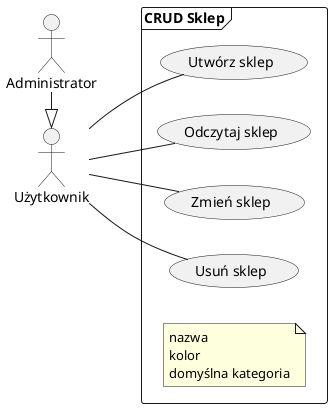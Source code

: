@startuml ucd_shop
'Diagram config
left to right direction

' Actors
actor Administrator as admin
actor Użytkownik as user

admin -|> user

frame "CRUD Sklep" as crud_shop{
    (Utwórz sklep) as shop_create
    (Odczytaj sklep) as shop_read
    (Zmień sklep) as shop_update
    (Usuń sklep) as shop_delete

    note "nazwa\nkolor\ndomyślna kategoria" as note_shop
}

user -- shop_create
user -- shop_read
user -- shop_update
user -- shop_delete

@enduml

